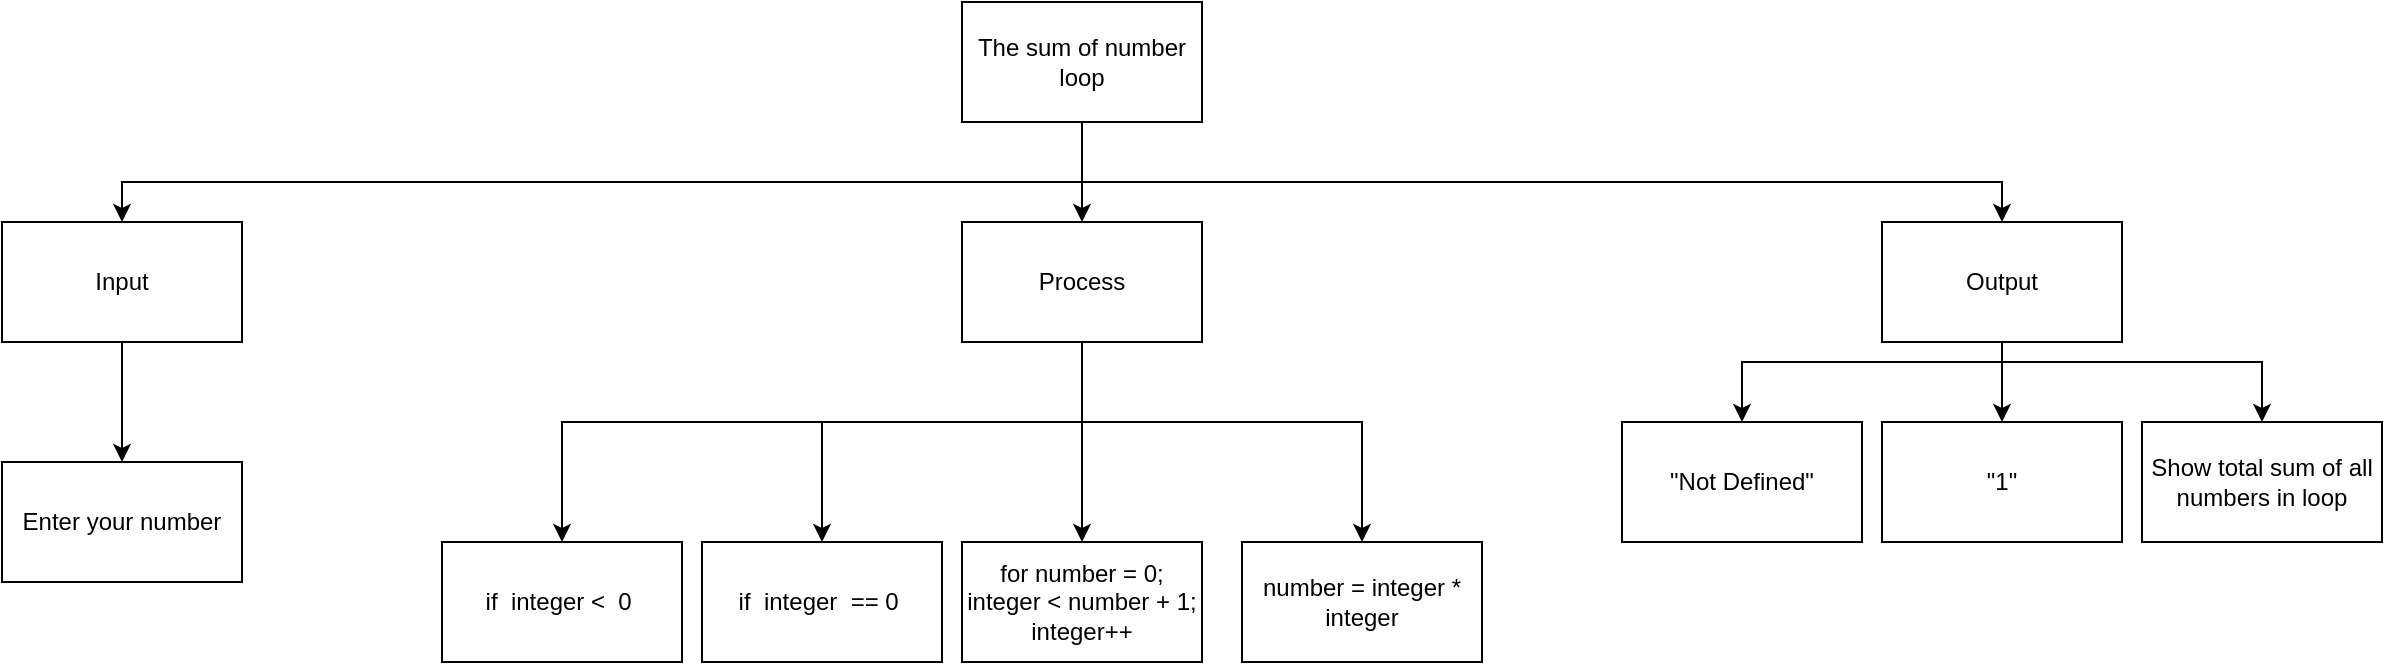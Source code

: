 <mxfile>
    <diagram id="Ek28gAYluiZjqxpAqC49" name="Page-1">
        <mxGraphModel dx="1526" dy="1829" grid="1" gridSize="10" guides="1" tooltips="1" connect="1" arrows="1" fold="1" page="1" pageScale="1" pageWidth="827" pageHeight="1169" math="0" shadow="0">
            <root>
                <mxCell id="0"/>
                <mxCell id="1" parent="0"/>
                <mxCell id="2" style="edgeStyle=none;html=1;entryX=0.5;entryY=0;entryDx=0;entryDy=0;rounded=0;" parent="1" source="5" target="8" edge="1">
                    <mxGeometry relative="1" as="geometry"/>
                </mxCell>
                <mxCell id="3" style="edgeStyle=none;rounded=0;html=1;entryX=0.5;entryY=0;entryDx=0;entryDy=0;" parent="1" target="6" edge="1">
                    <mxGeometry relative="1" as="geometry">
                        <mxPoint x="260" y="-390.0" as="sourcePoint"/>
                        <Array as="points">
                            <mxPoint x="-220" y="-390"/>
                        </Array>
                    </mxGeometry>
                </mxCell>
                <mxCell id="4" style="edgeStyle=none;rounded=0;html=1;entryX=0.5;entryY=0;entryDx=0;entryDy=0;" parent="1" target="10" edge="1">
                    <mxGeometry relative="1" as="geometry">
                        <mxPoint x="260" y="-390.0" as="sourcePoint"/>
                        <Array as="points">
                            <mxPoint x="480" y="-390"/>
                            <mxPoint x="720" y="-390"/>
                        </Array>
                    </mxGeometry>
                </mxCell>
                <mxCell id="5" value="The sum of number loop" style="rounded=0;whiteSpace=wrap;html=1;" parent="1" vertex="1">
                    <mxGeometry x="200" y="-480" width="120" height="60" as="geometry"/>
                </mxCell>
                <mxCell id="18" value="" style="edgeStyle=none;html=1;" parent="1" source="6" target="11" edge="1">
                    <mxGeometry relative="1" as="geometry"/>
                </mxCell>
                <mxCell id="6" value="Input" style="rounded=0;whiteSpace=wrap;html=1;" parent="1" vertex="1">
                    <mxGeometry x="-280" y="-370" width="120" height="60" as="geometry"/>
                </mxCell>
                <mxCell id="34" style="edgeStyle=none;html=1;rounded=0;" edge="1" parent="1" target="19">
                    <mxGeometry relative="1" as="geometry">
                        <mxPoint x="260" y="-270" as="sourcePoint"/>
                        <Array as="points">
                            <mxPoint x="400" y="-270"/>
                        </Array>
                    </mxGeometry>
                </mxCell>
                <mxCell id="35" style="edgeStyle=none;html=1;entryX=0.5;entryY=0;entryDx=0;entryDy=0;" edge="1" parent="1" source="8" target="20">
                    <mxGeometry relative="1" as="geometry"/>
                </mxCell>
                <mxCell id="36" style="edgeStyle=none;html=1;entryX=0.5;entryY=0;entryDx=0;entryDy=0;rounded=0;" edge="1" parent="1" target="30">
                    <mxGeometry relative="1" as="geometry">
                        <mxPoint x="260" y="-270" as="sourcePoint"/>
                        <Array as="points">
                            <mxPoint x="130" y="-270"/>
                        </Array>
                    </mxGeometry>
                </mxCell>
                <mxCell id="37" style="edgeStyle=none;html=1;entryX=0.5;entryY=0;entryDx=0;entryDy=0;rounded=0;" edge="1" parent="1" target="24">
                    <mxGeometry relative="1" as="geometry">
                        <mxPoint x="260" y="-270" as="sourcePoint"/>
                        <Array as="points">
                            <mxPoint y="-270"/>
                        </Array>
                    </mxGeometry>
                </mxCell>
                <mxCell id="8" value="Process" style="rounded=0;whiteSpace=wrap;html=1;" parent="1" vertex="1">
                    <mxGeometry x="200" y="-370" width="120" height="60" as="geometry"/>
                </mxCell>
                <mxCell id="9" style="edgeStyle=none;rounded=0;html=1;" parent="1" target="14" edge="1">
                    <mxGeometry relative="1" as="geometry">
                        <mxPoint x="640" y="-300" as="sourcePoint"/>
                        <Array as="points">
                            <mxPoint x="850" y="-300"/>
                        </Array>
                    </mxGeometry>
                </mxCell>
                <mxCell id="26" style="edgeStyle=none;html=1;entryX=0.5;entryY=0;entryDx=0;entryDy=0;rounded=0;" parent="1" target="25" edge="1">
                    <mxGeometry relative="1" as="geometry">
                        <mxPoint x="660" y="-300" as="sourcePoint"/>
                        <Array as="points">
                            <mxPoint x="590" y="-300"/>
                        </Array>
                    </mxGeometry>
                </mxCell>
                <mxCell id="33" style="edgeStyle=none;html=1;entryX=0.5;entryY=0;entryDx=0;entryDy=0;" parent="1" source="10" target="31" edge="1">
                    <mxGeometry relative="1" as="geometry"/>
                </mxCell>
                <mxCell id="10" value="Output" style="rounded=0;whiteSpace=wrap;html=1;" parent="1" vertex="1">
                    <mxGeometry x="660" y="-370" width="120" height="60" as="geometry"/>
                </mxCell>
                <mxCell id="11" value="Enter your number" style="rounded=0;whiteSpace=wrap;html=1;" parent="1" vertex="1">
                    <mxGeometry x="-280" y="-250" width="120" height="60" as="geometry"/>
                </mxCell>
                <mxCell id="14" value="Show total sum of all numbers in loop" style="rounded=0;whiteSpace=wrap;html=1;" parent="1" vertex="1">
                    <mxGeometry x="790" y="-270" width="120" height="60" as="geometry"/>
                </mxCell>
                <mxCell id="19" value="number = integer * integer" style="rounded=0;whiteSpace=wrap;html=1;" parent="1" vertex="1">
                    <mxGeometry x="340" y="-210" width="120" height="60" as="geometry"/>
                </mxCell>
                <mxCell id="20" value="for number = 0;&lt;br&gt;integer &amp;lt; number + 1;&lt;br&gt;integer++" style="rounded=0;whiteSpace=wrap;html=1;" parent="1" vertex="1">
                    <mxGeometry x="200" y="-210" width="120" height="60" as="geometry"/>
                </mxCell>
                <mxCell id="24" value="if&amp;nbsp; integer &amp;lt;&amp;nbsp; 0&amp;nbsp;" style="rounded=0;whiteSpace=wrap;html=1;" parent="1" vertex="1">
                    <mxGeometry x="-60" y="-210" width="120" height="60" as="geometry"/>
                </mxCell>
                <mxCell id="25" value="&quot;Not Defined&quot;" style="rounded=0;whiteSpace=wrap;html=1;" parent="1" vertex="1">
                    <mxGeometry x="530" y="-270" width="120" height="60" as="geometry"/>
                </mxCell>
                <mxCell id="30" value="if&amp;nbsp; integer&amp;nbsp; == 0&amp;nbsp;" style="rounded=0;whiteSpace=wrap;html=1;" parent="1" vertex="1">
                    <mxGeometry x="70" y="-210" width="120" height="60" as="geometry"/>
                </mxCell>
                <mxCell id="31" value="&quot;1&quot;" style="rounded=0;whiteSpace=wrap;html=1;" parent="1" vertex="1">
                    <mxGeometry x="660" y="-270" width="120" height="60" as="geometry"/>
                </mxCell>
            </root>
        </mxGraphModel>
    </diagram>
</mxfile>